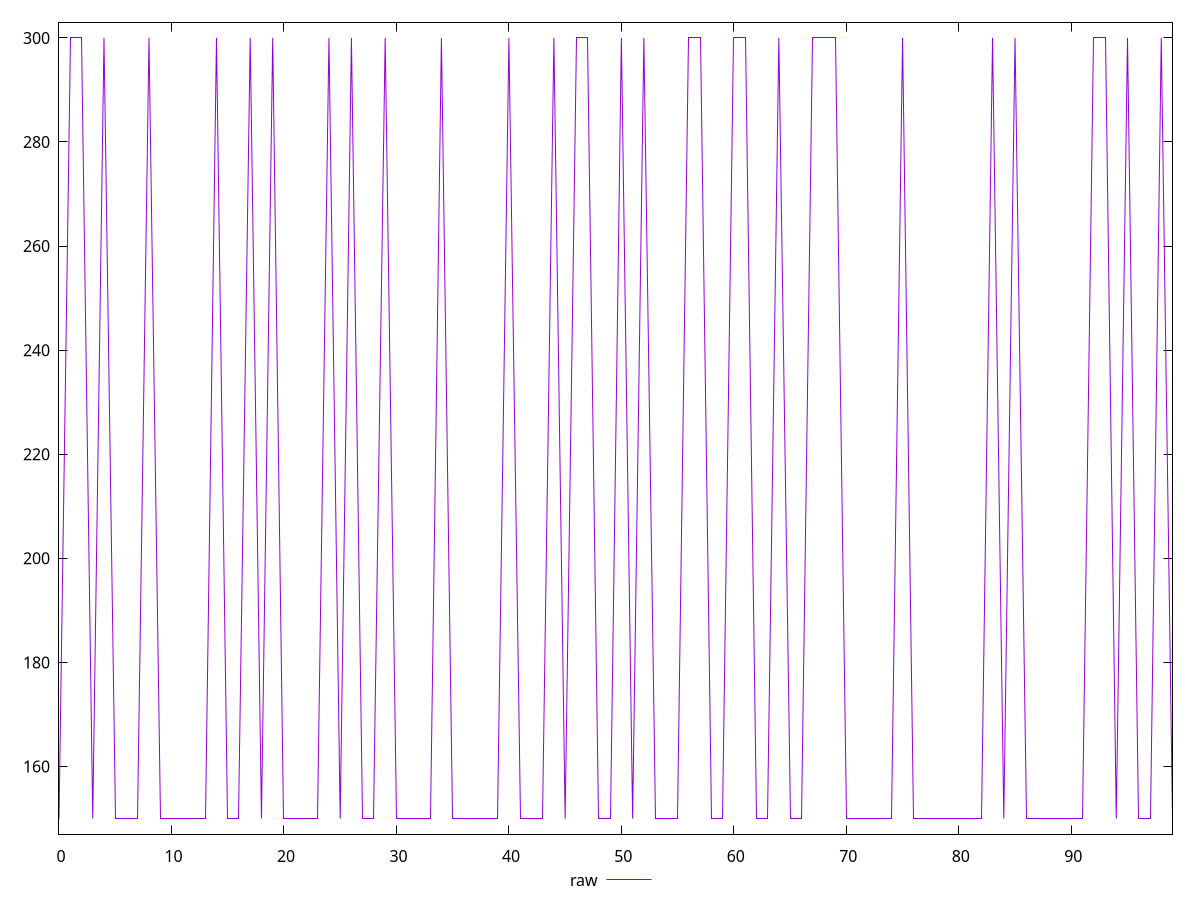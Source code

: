 reset

$raw <<EOF
0 150
1 300
2 300
3 150
4 300
5 150
6 150
7 150
8 300
9 150
10 150
11 150
12 150
13 150
14 300
15 150
16 150
17 300
18 150
19 300
20 150
21 150
22 150
23 150
24 300
25 150
26 300
27 150
28 150
29 300
30 150
31 150
32 150
33 150
34 300
35 150
36 150
37 150
38 150
39 150
40 300
41 150
42 150
43 150
44 300
45 150
46 300
47 300
48 150
49 150
50 300
51 150
52 300
53 150
54 150
55 150
56 300
57 300
58 150
59 150
60 300
61 300
62 150
63 150
64 300
65 150
66 150
67 300
68 300
69 300
70 150
71 150
72 150
73 150
74 150
75 300
76 150
77 150
78 150
79 150
80 150
81 150
82 150
83 300
84 150
85 300
86 150
87 150
88 150
89 150
90 150
91 150
92 300
93 300
94 150
95 300
96 150
97 150
98 300
99 150
EOF

set key outside below
set xrange [0:99]
set yrange [147:303]
set trange [147:303]
set terminal svg size 640, 500 enhanced background rgb 'white'
set output "reports/report_00032_2021-02-25T10-28-15.087Z/uses-text-compression/samples/card/raw/values.svg"

plot $raw title "raw" with line

reset
